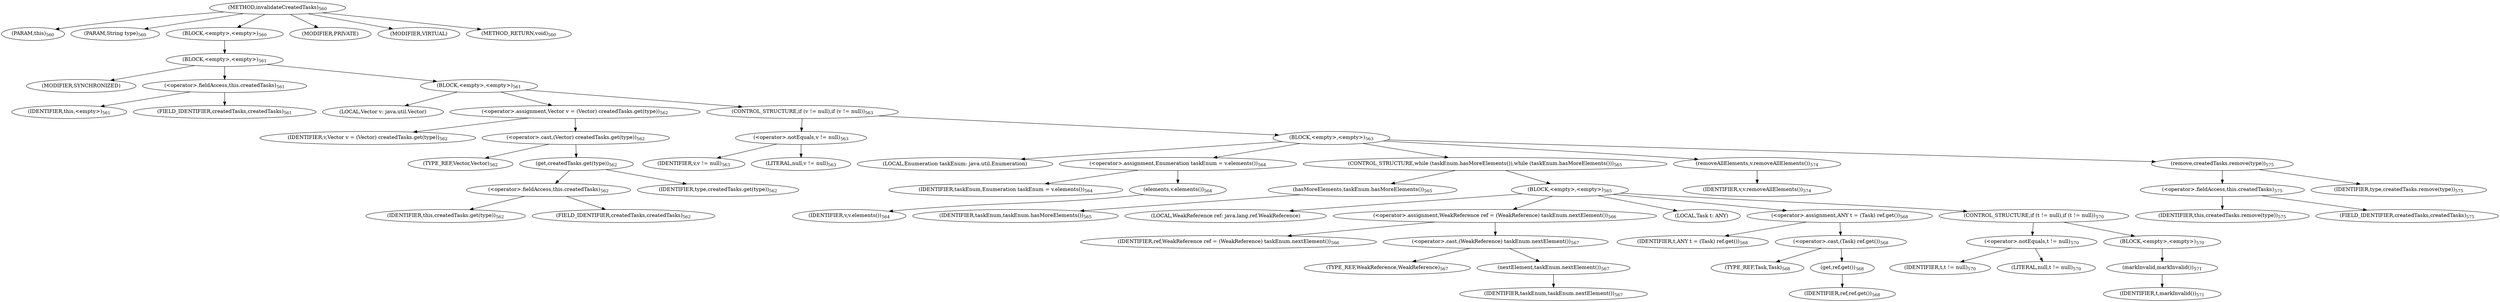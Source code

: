 digraph "invalidateCreatedTasks" {  
"1036" [label = <(METHOD,invalidateCreatedTasks)<SUB>560</SUB>> ]
"1037" [label = <(PARAM,this)<SUB>560</SUB>> ]
"1038" [label = <(PARAM,String type)<SUB>560</SUB>> ]
"1039" [label = <(BLOCK,&lt;empty&gt;,&lt;empty&gt;)<SUB>560</SUB>> ]
"1040" [label = <(BLOCK,&lt;empty&gt;,&lt;empty&gt;)<SUB>561</SUB>> ]
"1041" [label = <(MODIFIER,SYNCHRONIZED)> ]
"1042" [label = <(&lt;operator&gt;.fieldAccess,this.createdTasks)<SUB>561</SUB>> ]
"1043" [label = <(IDENTIFIER,this,&lt;empty&gt;)<SUB>561</SUB>> ]
"1044" [label = <(FIELD_IDENTIFIER,createdTasks,createdTasks)<SUB>561</SUB>> ]
"1045" [label = <(BLOCK,&lt;empty&gt;,&lt;empty&gt;)<SUB>561</SUB>> ]
"1046" [label = <(LOCAL,Vector v: java.util.Vector)> ]
"1047" [label = <(&lt;operator&gt;.assignment,Vector v = (Vector) createdTasks.get(type))<SUB>562</SUB>> ]
"1048" [label = <(IDENTIFIER,v,Vector v = (Vector) createdTasks.get(type))<SUB>562</SUB>> ]
"1049" [label = <(&lt;operator&gt;.cast,(Vector) createdTasks.get(type))<SUB>562</SUB>> ]
"1050" [label = <(TYPE_REF,Vector,Vector)<SUB>562</SUB>> ]
"1051" [label = <(get,createdTasks.get(type))<SUB>562</SUB>> ]
"1052" [label = <(&lt;operator&gt;.fieldAccess,this.createdTasks)<SUB>562</SUB>> ]
"1053" [label = <(IDENTIFIER,this,createdTasks.get(type))<SUB>562</SUB>> ]
"1054" [label = <(FIELD_IDENTIFIER,createdTasks,createdTasks)<SUB>562</SUB>> ]
"1055" [label = <(IDENTIFIER,type,createdTasks.get(type))<SUB>562</SUB>> ]
"1056" [label = <(CONTROL_STRUCTURE,if (v != null),if (v != null))<SUB>563</SUB>> ]
"1057" [label = <(&lt;operator&gt;.notEquals,v != null)<SUB>563</SUB>> ]
"1058" [label = <(IDENTIFIER,v,v != null)<SUB>563</SUB>> ]
"1059" [label = <(LITERAL,null,v != null)<SUB>563</SUB>> ]
"1060" [label = <(BLOCK,&lt;empty&gt;,&lt;empty&gt;)<SUB>563</SUB>> ]
"1061" [label = <(LOCAL,Enumeration taskEnum: java.util.Enumeration)> ]
"1062" [label = <(&lt;operator&gt;.assignment,Enumeration taskEnum = v.elements())<SUB>564</SUB>> ]
"1063" [label = <(IDENTIFIER,taskEnum,Enumeration taskEnum = v.elements())<SUB>564</SUB>> ]
"1064" [label = <(elements,v.elements())<SUB>564</SUB>> ]
"1065" [label = <(IDENTIFIER,v,v.elements())<SUB>564</SUB>> ]
"1066" [label = <(CONTROL_STRUCTURE,while (taskEnum.hasMoreElements()),while (taskEnum.hasMoreElements()))<SUB>565</SUB>> ]
"1067" [label = <(hasMoreElements,taskEnum.hasMoreElements())<SUB>565</SUB>> ]
"1068" [label = <(IDENTIFIER,taskEnum,taskEnum.hasMoreElements())<SUB>565</SUB>> ]
"1069" [label = <(BLOCK,&lt;empty&gt;,&lt;empty&gt;)<SUB>565</SUB>> ]
"1070" [label = <(LOCAL,WeakReference ref: java.lang.ref.WeakReference)> ]
"1071" [label = <(&lt;operator&gt;.assignment,WeakReference ref = (WeakReference) taskEnum.nextElement())<SUB>566</SUB>> ]
"1072" [label = <(IDENTIFIER,ref,WeakReference ref = (WeakReference) taskEnum.nextElement())<SUB>566</SUB>> ]
"1073" [label = <(&lt;operator&gt;.cast,(WeakReference) taskEnum.nextElement())<SUB>567</SUB>> ]
"1074" [label = <(TYPE_REF,WeakReference,WeakReference)<SUB>567</SUB>> ]
"1075" [label = <(nextElement,taskEnum.nextElement())<SUB>567</SUB>> ]
"1076" [label = <(IDENTIFIER,taskEnum,taskEnum.nextElement())<SUB>567</SUB>> ]
"1077" [label = <(LOCAL,Task t: ANY)> ]
"1078" [label = <(&lt;operator&gt;.assignment,ANY t = (Task) ref.get())<SUB>568</SUB>> ]
"1079" [label = <(IDENTIFIER,t,ANY t = (Task) ref.get())<SUB>568</SUB>> ]
"1080" [label = <(&lt;operator&gt;.cast,(Task) ref.get())<SUB>568</SUB>> ]
"1081" [label = <(TYPE_REF,Task,Task)<SUB>568</SUB>> ]
"1082" [label = <(get,ref.get())<SUB>568</SUB>> ]
"1083" [label = <(IDENTIFIER,ref,ref.get())<SUB>568</SUB>> ]
"1084" [label = <(CONTROL_STRUCTURE,if (t != null),if (t != null))<SUB>570</SUB>> ]
"1085" [label = <(&lt;operator&gt;.notEquals,t != null)<SUB>570</SUB>> ]
"1086" [label = <(IDENTIFIER,t,t != null)<SUB>570</SUB>> ]
"1087" [label = <(LITERAL,null,t != null)<SUB>570</SUB>> ]
"1088" [label = <(BLOCK,&lt;empty&gt;,&lt;empty&gt;)<SUB>570</SUB>> ]
"1089" [label = <(markInvalid,markInvalid())<SUB>571</SUB>> ]
"1090" [label = <(IDENTIFIER,t,markInvalid())<SUB>571</SUB>> ]
"1091" [label = <(removeAllElements,v.removeAllElements())<SUB>574</SUB>> ]
"1092" [label = <(IDENTIFIER,v,v.removeAllElements())<SUB>574</SUB>> ]
"1093" [label = <(remove,createdTasks.remove(type))<SUB>575</SUB>> ]
"1094" [label = <(&lt;operator&gt;.fieldAccess,this.createdTasks)<SUB>575</SUB>> ]
"1095" [label = <(IDENTIFIER,this,createdTasks.remove(type))<SUB>575</SUB>> ]
"1096" [label = <(FIELD_IDENTIFIER,createdTasks,createdTasks)<SUB>575</SUB>> ]
"1097" [label = <(IDENTIFIER,type,createdTasks.remove(type))<SUB>575</SUB>> ]
"1098" [label = <(MODIFIER,PRIVATE)> ]
"1099" [label = <(MODIFIER,VIRTUAL)> ]
"1100" [label = <(METHOD_RETURN,void)<SUB>560</SUB>> ]
  "1036" -> "1037" 
  "1036" -> "1038" 
  "1036" -> "1039" 
  "1036" -> "1098" 
  "1036" -> "1099" 
  "1036" -> "1100" 
  "1039" -> "1040" 
  "1040" -> "1041" 
  "1040" -> "1042" 
  "1040" -> "1045" 
  "1042" -> "1043" 
  "1042" -> "1044" 
  "1045" -> "1046" 
  "1045" -> "1047" 
  "1045" -> "1056" 
  "1047" -> "1048" 
  "1047" -> "1049" 
  "1049" -> "1050" 
  "1049" -> "1051" 
  "1051" -> "1052" 
  "1051" -> "1055" 
  "1052" -> "1053" 
  "1052" -> "1054" 
  "1056" -> "1057" 
  "1056" -> "1060" 
  "1057" -> "1058" 
  "1057" -> "1059" 
  "1060" -> "1061" 
  "1060" -> "1062" 
  "1060" -> "1066" 
  "1060" -> "1091" 
  "1060" -> "1093" 
  "1062" -> "1063" 
  "1062" -> "1064" 
  "1064" -> "1065" 
  "1066" -> "1067" 
  "1066" -> "1069" 
  "1067" -> "1068" 
  "1069" -> "1070" 
  "1069" -> "1071" 
  "1069" -> "1077" 
  "1069" -> "1078" 
  "1069" -> "1084" 
  "1071" -> "1072" 
  "1071" -> "1073" 
  "1073" -> "1074" 
  "1073" -> "1075" 
  "1075" -> "1076" 
  "1078" -> "1079" 
  "1078" -> "1080" 
  "1080" -> "1081" 
  "1080" -> "1082" 
  "1082" -> "1083" 
  "1084" -> "1085" 
  "1084" -> "1088" 
  "1085" -> "1086" 
  "1085" -> "1087" 
  "1088" -> "1089" 
  "1089" -> "1090" 
  "1091" -> "1092" 
  "1093" -> "1094" 
  "1093" -> "1097" 
  "1094" -> "1095" 
  "1094" -> "1096" 
}
